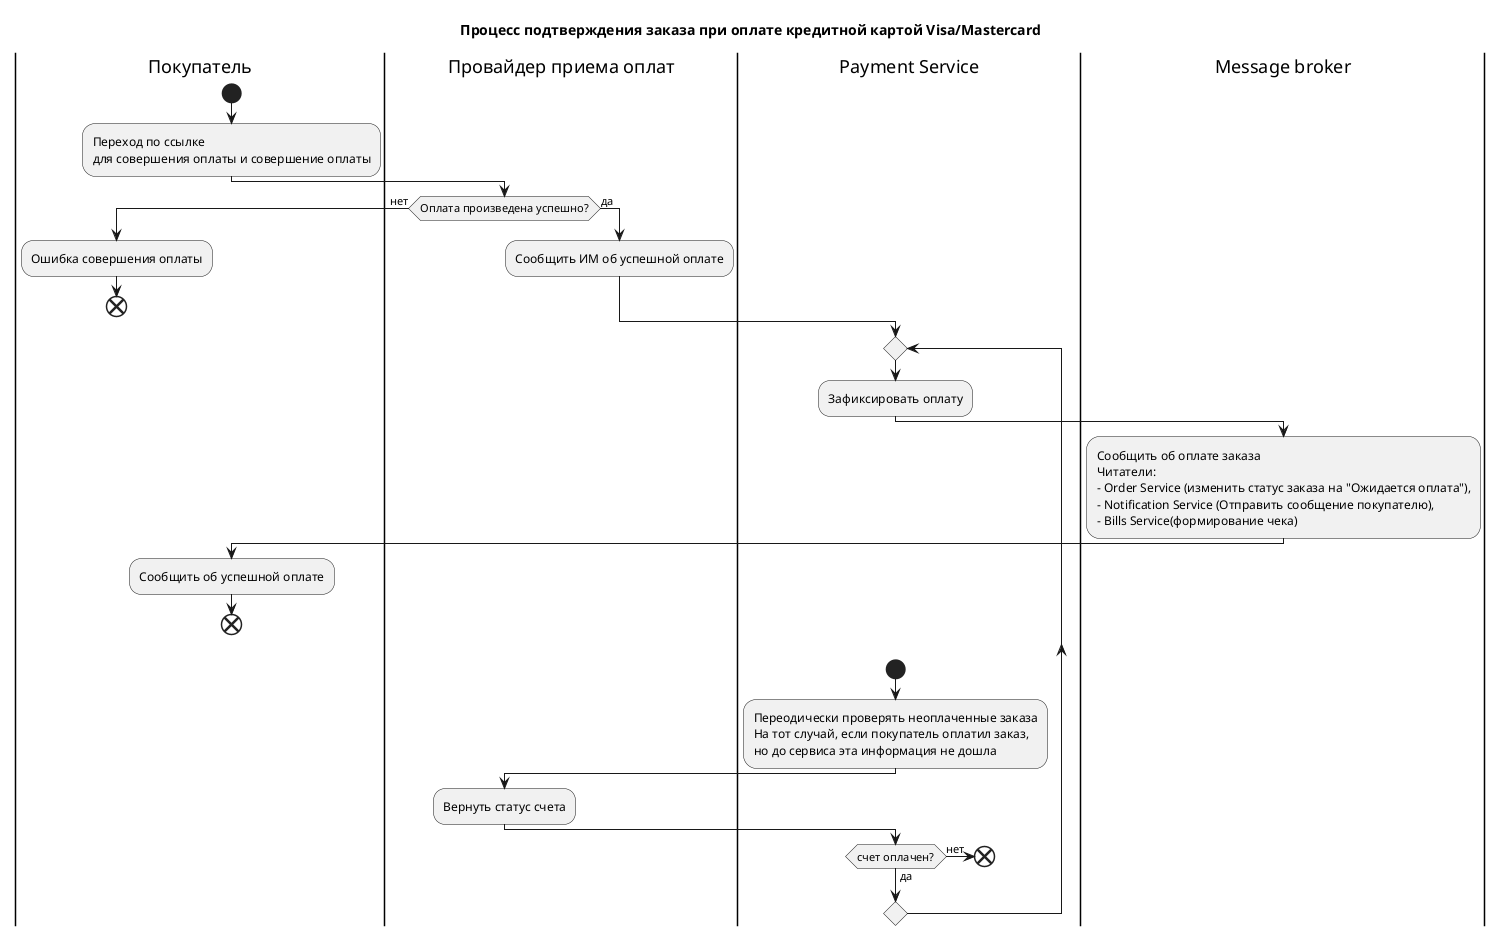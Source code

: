 @startuml
title Процесс подтверждения заказа при оплате кредитной картой Visa/Mastercard
|Покупатель|
start
:Переход по ссылке
для совершения оплаты и совершение оплаты;
|Провайдер приема оплат|
if(Оплата произведена успешно?) then(нет)
    |Покупатель|
    :Ошибка совершения оплаты;
    end
else(да)
|Провайдер приема оплат|
:Сообщить ИМ об успешной оплате;
endif
|Payment Service|
repeat
:Зафиксировать оплату;
|Message broker|
:Сообщить об оплате заказа
Читатели:
- Order Service (изменить статус заказа на "Ожидается оплата"),
- Notification Service (Отправить сообщение покупателю),
- Bills Service(формирование чека);
|Покупатель|
:Сообщить об успешной оплате;
end
|Payment Service|
start
:Переодически проверять неоплаченные заказа
На тот случай, если покупатель оплатил заказ,
но до сервиса эта информация не дошла;
|Провайдер приема оплат|
:Вернуть статус счета;
|Payment Service|
if(счет оплачен?) then (нет)
    end
else(да)
endif
    repeat while ()
@enduml